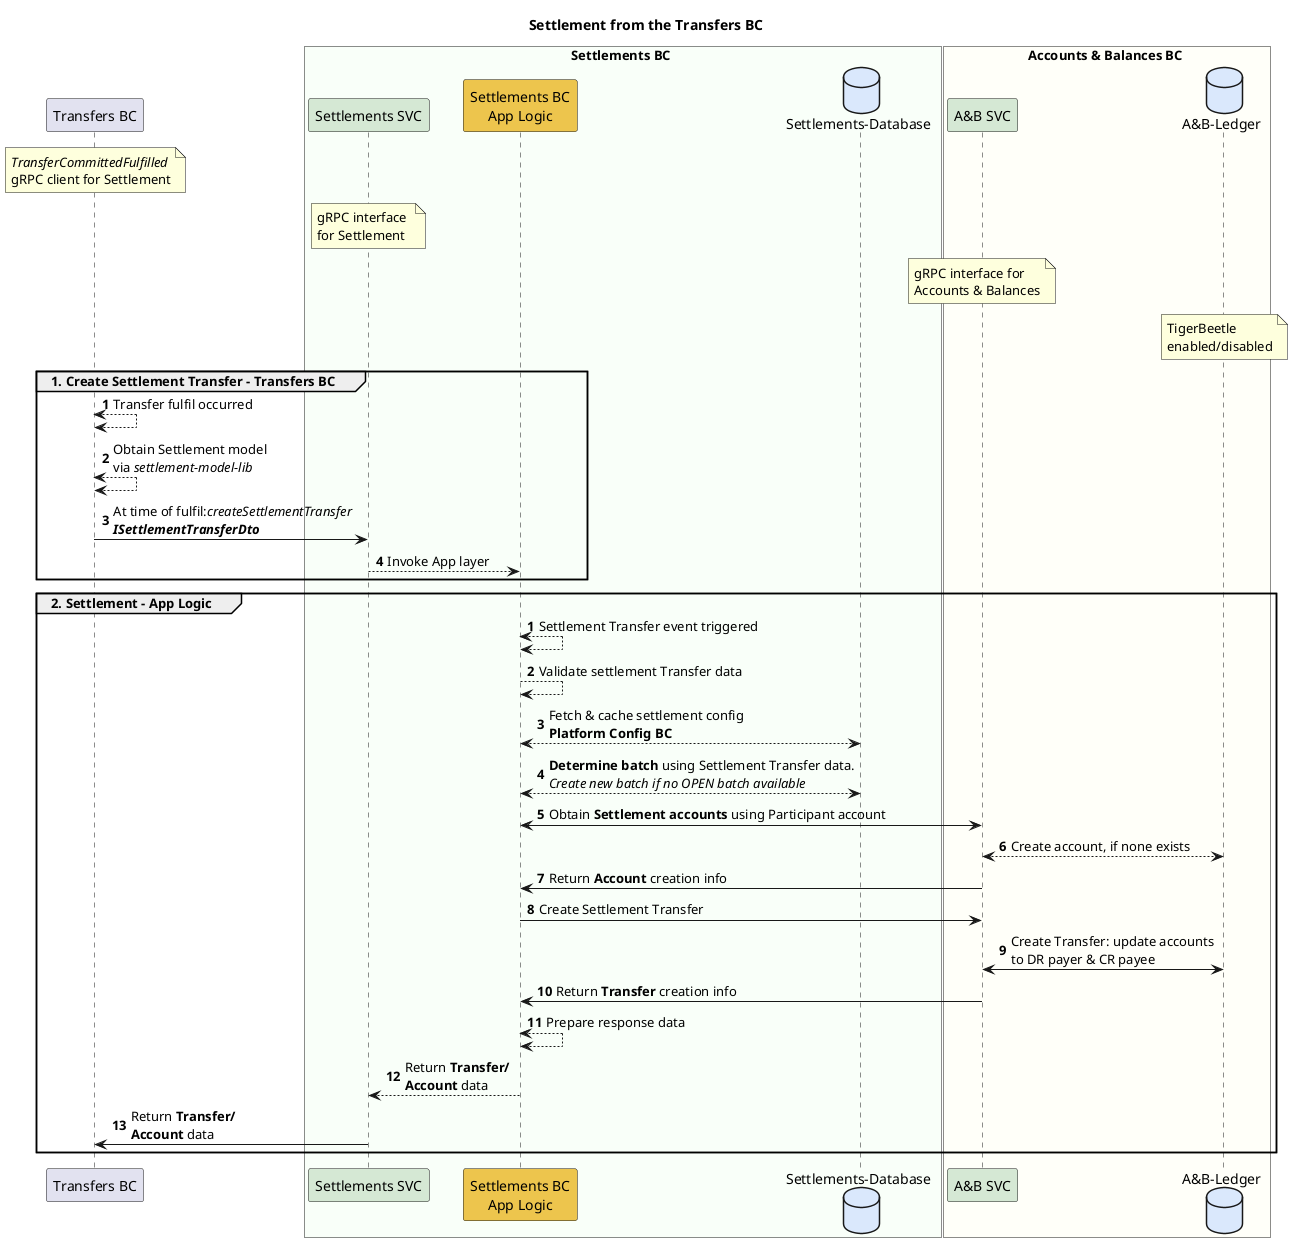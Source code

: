 @startuml

title Settlement from the Transfers BC

participant "Transfers BC" as ext_transfers_bc
note over ext_transfers_bc
    //TransferCommittedFulfilled//
    gRPC client for Settlement
end note

box Settlements BC #F9FFF9
	participant "Settlements SVC" as sbc_grpc #D5E8D4
    note over sbc_grpc
        gRPC interface 
        for Settlement
    end note
	participant "Settlements BC\nApp Logic" as sbc_app_logic #EDC54D
	database "Settlements-Database" as sbc_db #DAE8FC
end box

box Accounts & Balances BC #FFFFF9
    participant "A&B SVC" as abbc_grpc #D5E8D4
    database "A&B-Ledger" as abbc_tigerbeetle #DAE8FC
    note over abbc_grpc
        gRPC interface for 
        Accounts & Balances
    end note
    note over abbc_tigerbeetle
        TigerBeetle 
        enabled/disabled
    end note
end box

group 1. Create Settlement Transfer - Transfers BC
autonumber
    ext_transfers_bc <--> ext_transfers_bc : Transfer fulfil occurred
    ext_transfers_bc <--> ext_transfers_bc : Obtain Settlement model\nvia //settlement-model-lib//
    ext_transfers_bc -> sbc_grpc : At time of fulfil://createSettlementTransfer//\n**//ISettlementTransferDto//**
    sbc_grpc --> sbc_app_logic : Invoke App layer
end

group 2. Settlement - App Logic
autonumber
    sbc_app_logic <--> sbc_app_logic: Settlement Transfer event triggered
    sbc_app_logic --> sbc_app_logic : Validate settlement Transfer data
    sbc_app_logic <--> sbc_db : Fetch & cache settlement config\n**Platform Config BC**
    sbc_app_logic <--> sbc_db : **Determine batch** using Settlement Transfer data.\n//Create new batch if no OPEN batch available//
    sbc_app_logic <-> abbc_grpc : Obtain **Settlement accounts** using Participant account
    abbc_grpc <--> abbc_tigerbeetle : Create account, if none exists
    abbc_grpc -> sbc_app_logic : Return **Account** creation info
    sbc_app_logic -> abbc_grpc: Create Settlement Transfer
    abbc_grpc <-> abbc_tigerbeetle: Create Transfer: update accounts \nto DR payer & CR payee
    abbc_grpc -> sbc_app_logic : Return **Transfer** creation info
    sbc_app_logic <--> sbc_app_logic: Prepare response data
    sbc_app_logic --> sbc_grpc: Return **Transfer/** \n**Account** data
    sbc_grpc -> ext_transfers_bc: Return **Transfer/** \n**Account** data
end

@enduml

